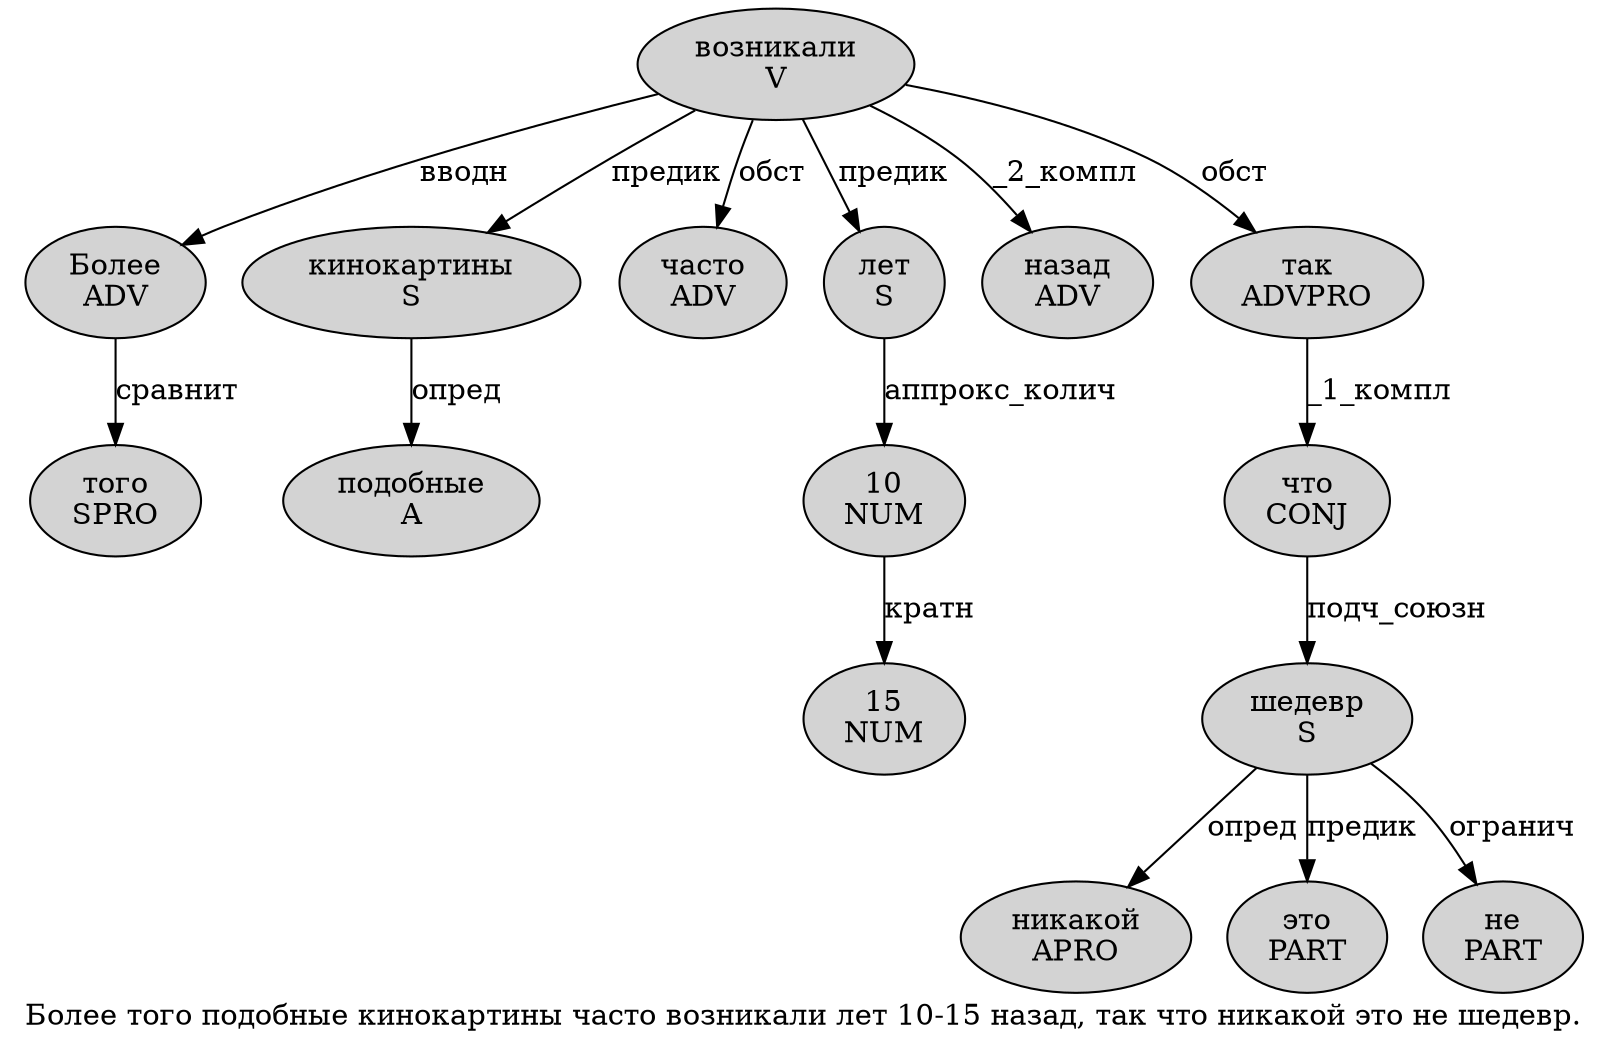 digraph SENTENCE_3172 {
	graph [label="Более того подобные кинокартины часто возникали лет 10-15 назад, так что никакой это не шедевр."]
	node [style=filled]
		0 [label="Более
ADV" color="" fillcolor=lightgray penwidth=1 shape=ellipse]
		1 [label="того
SPRO" color="" fillcolor=lightgray penwidth=1 shape=ellipse]
		2 [label="подобные
A" color="" fillcolor=lightgray penwidth=1 shape=ellipse]
		3 [label="кинокартины
S" color="" fillcolor=lightgray penwidth=1 shape=ellipse]
		4 [label="часто
ADV" color="" fillcolor=lightgray penwidth=1 shape=ellipse]
		5 [label="возникали
V" color="" fillcolor=lightgray penwidth=1 shape=ellipse]
		6 [label="лет
S" color="" fillcolor=lightgray penwidth=1 shape=ellipse]
		7 [label="10
NUM" color="" fillcolor=lightgray penwidth=1 shape=ellipse]
		9 [label="15
NUM" color="" fillcolor=lightgray penwidth=1 shape=ellipse]
		10 [label="назад
ADV" color="" fillcolor=lightgray penwidth=1 shape=ellipse]
		12 [label="так
ADVPRO" color="" fillcolor=lightgray penwidth=1 shape=ellipse]
		13 [label="что
CONJ" color="" fillcolor=lightgray penwidth=1 shape=ellipse]
		14 [label="никакой
APRO" color="" fillcolor=lightgray penwidth=1 shape=ellipse]
		15 [label="это
PART" color="" fillcolor=lightgray penwidth=1 shape=ellipse]
		16 [label="не
PART" color="" fillcolor=lightgray penwidth=1 shape=ellipse]
		17 [label="шедевр
S" color="" fillcolor=lightgray penwidth=1 shape=ellipse]
			17 -> 14 [label="опред"]
			17 -> 15 [label="предик"]
			17 -> 16 [label="огранич"]
			13 -> 17 [label="подч_союзн"]
			0 -> 1 [label="сравнит"]
			3 -> 2 [label="опред"]
			12 -> 13 [label="_1_компл"]
			7 -> 9 [label="кратн"]
			5 -> 0 [label="вводн"]
			5 -> 3 [label="предик"]
			5 -> 4 [label="обст"]
			5 -> 6 [label="предик"]
			5 -> 10 [label="_2_компл"]
			5 -> 12 [label="обст"]
			6 -> 7 [label="аппрокс_колич"]
}